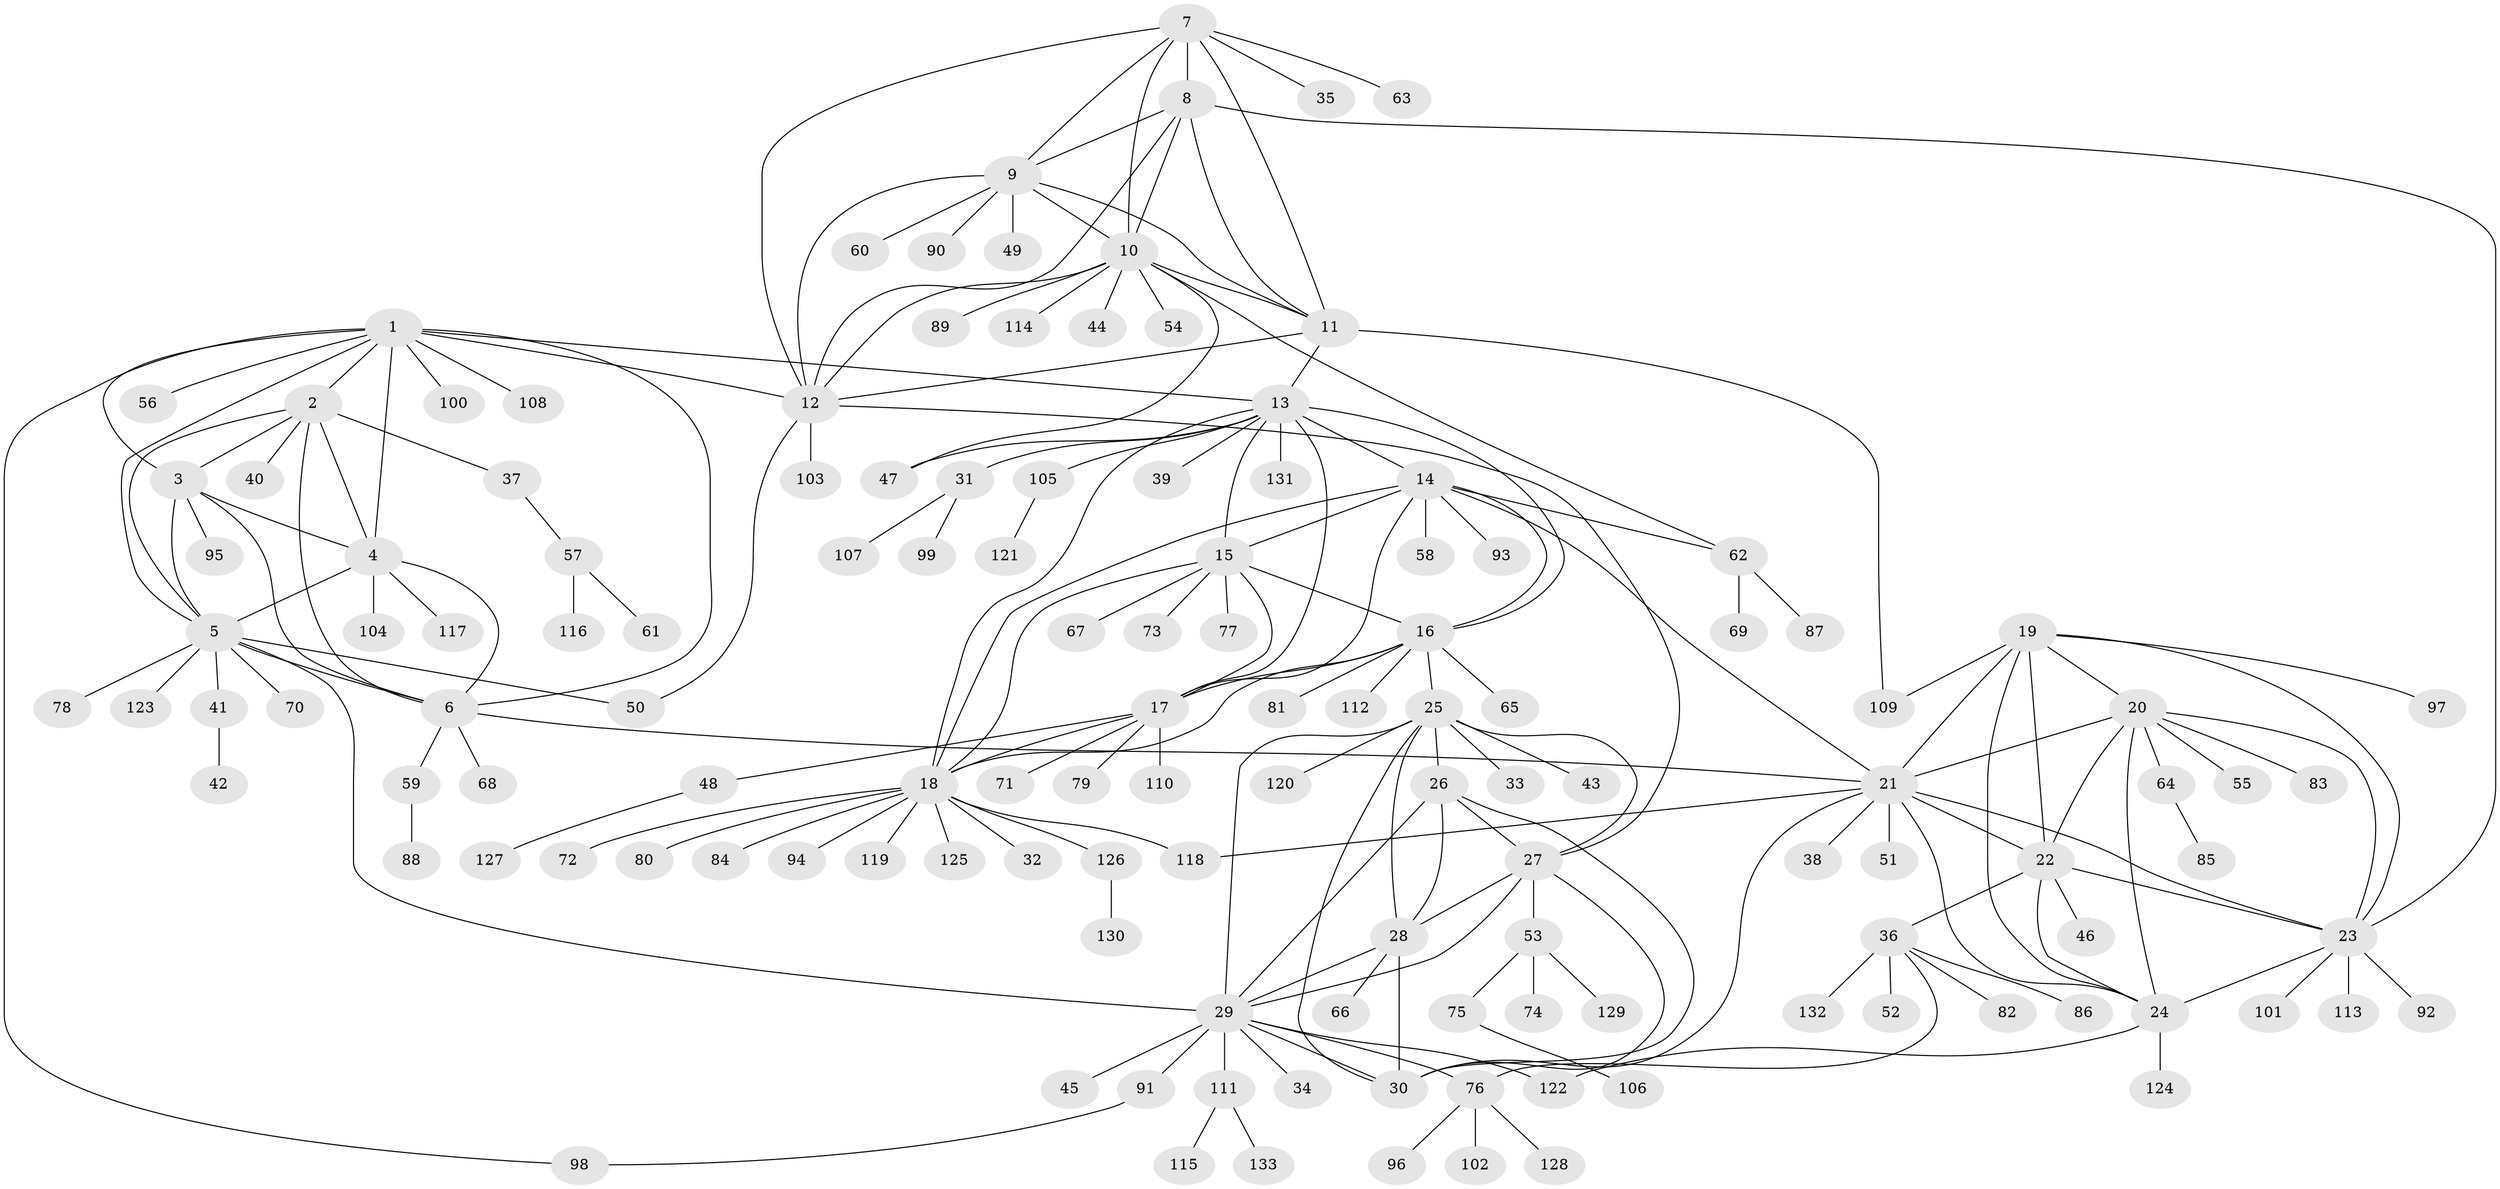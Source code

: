 // coarse degree distribution, {9: 0.019417475728155338, 7: 0.04854368932038835, 5: 0.02912621359223301, 18: 0.009708737864077669, 6: 0.06796116504854369, 10: 0.009708737864077669, 12: 0.019417475728155338, 11: 0.009708737864077669, 8: 0.009708737864077669, 13: 0.009708737864077669, 4: 0.02912621359223301, 3: 0.019417475728155338, 1: 0.6407766990291263, 2: 0.07766990291262135}
// Generated by graph-tools (version 1.1) at 2025/24/03/03/25 07:24:16]
// undirected, 133 vertices, 196 edges
graph export_dot {
graph [start="1"]
  node [color=gray90,style=filled];
  1;
  2;
  3;
  4;
  5;
  6;
  7;
  8;
  9;
  10;
  11;
  12;
  13;
  14;
  15;
  16;
  17;
  18;
  19;
  20;
  21;
  22;
  23;
  24;
  25;
  26;
  27;
  28;
  29;
  30;
  31;
  32;
  33;
  34;
  35;
  36;
  37;
  38;
  39;
  40;
  41;
  42;
  43;
  44;
  45;
  46;
  47;
  48;
  49;
  50;
  51;
  52;
  53;
  54;
  55;
  56;
  57;
  58;
  59;
  60;
  61;
  62;
  63;
  64;
  65;
  66;
  67;
  68;
  69;
  70;
  71;
  72;
  73;
  74;
  75;
  76;
  77;
  78;
  79;
  80;
  81;
  82;
  83;
  84;
  85;
  86;
  87;
  88;
  89;
  90;
  91;
  92;
  93;
  94;
  95;
  96;
  97;
  98;
  99;
  100;
  101;
  102;
  103;
  104;
  105;
  106;
  107;
  108;
  109;
  110;
  111;
  112;
  113;
  114;
  115;
  116;
  117;
  118;
  119;
  120;
  121;
  122;
  123;
  124;
  125;
  126;
  127;
  128;
  129;
  130;
  131;
  132;
  133;
  1 -- 2;
  1 -- 3;
  1 -- 4;
  1 -- 5;
  1 -- 6;
  1 -- 12;
  1 -- 13;
  1 -- 56;
  1 -- 98;
  1 -- 100;
  1 -- 108;
  2 -- 3;
  2 -- 4;
  2 -- 5;
  2 -- 6;
  2 -- 37;
  2 -- 40;
  3 -- 4;
  3 -- 5;
  3 -- 6;
  3 -- 95;
  4 -- 5;
  4 -- 6;
  4 -- 104;
  4 -- 117;
  5 -- 6;
  5 -- 29;
  5 -- 41;
  5 -- 50;
  5 -- 70;
  5 -- 78;
  5 -- 123;
  6 -- 21;
  6 -- 59;
  6 -- 68;
  7 -- 8;
  7 -- 9;
  7 -- 10;
  7 -- 11;
  7 -- 12;
  7 -- 35;
  7 -- 63;
  8 -- 9;
  8 -- 10;
  8 -- 11;
  8 -- 12;
  8 -- 23;
  9 -- 10;
  9 -- 11;
  9 -- 12;
  9 -- 49;
  9 -- 60;
  9 -- 90;
  10 -- 11;
  10 -- 12;
  10 -- 44;
  10 -- 47;
  10 -- 54;
  10 -- 62;
  10 -- 89;
  10 -- 114;
  11 -- 12;
  11 -- 13;
  11 -- 109;
  12 -- 27;
  12 -- 50;
  12 -- 103;
  13 -- 14;
  13 -- 15;
  13 -- 16;
  13 -- 17;
  13 -- 18;
  13 -- 31;
  13 -- 39;
  13 -- 47;
  13 -- 105;
  13 -- 131;
  14 -- 15;
  14 -- 16;
  14 -- 17;
  14 -- 18;
  14 -- 21;
  14 -- 58;
  14 -- 62;
  14 -- 93;
  15 -- 16;
  15 -- 17;
  15 -- 18;
  15 -- 67;
  15 -- 73;
  15 -- 77;
  16 -- 17;
  16 -- 18;
  16 -- 25;
  16 -- 65;
  16 -- 81;
  16 -- 112;
  17 -- 18;
  17 -- 48;
  17 -- 71;
  17 -- 79;
  17 -- 110;
  18 -- 32;
  18 -- 72;
  18 -- 80;
  18 -- 84;
  18 -- 94;
  18 -- 118;
  18 -- 119;
  18 -- 125;
  18 -- 126;
  19 -- 20;
  19 -- 21;
  19 -- 22;
  19 -- 23;
  19 -- 24;
  19 -- 97;
  19 -- 109;
  20 -- 21;
  20 -- 22;
  20 -- 23;
  20 -- 24;
  20 -- 55;
  20 -- 64;
  20 -- 83;
  21 -- 22;
  21 -- 23;
  21 -- 24;
  21 -- 30;
  21 -- 38;
  21 -- 51;
  21 -- 118;
  22 -- 23;
  22 -- 24;
  22 -- 36;
  22 -- 46;
  23 -- 24;
  23 -- 92;
  23 -- 101;
  23 -- 113;
  24 -- 122;
  24 -- 124;
  25 -- 26;
  25 -- 27;
  25 -- 28;
  25 -- 29;
  25 -- 30;
  25 -- 33;
  25 -- 43;
  25 -- 120;
  26 -- 27;
  26 -- 28;
  26 -- 29;
  26 -- 30;
  27 -- 28;
  27 -- 29;
  27 -- 30;
  27 -- 53;
  28 -- 29;
  28 -- 30;
  28 -- 66;
  29 -- 30;
  29 -- 34;
  29 -- 45;
  29 -- 76;
  29 -- 91;
  29 -- 111;
  29 -- 122;
  31 -- 99;
  31 -- 107;
  36 -- 52;
  36 -- 76;
  36 -- 82;
  36 -- 86;
  36 -- 132;
  37 -- 57;
  41 -- 42;
  48 -- 127;
  53 -- 74;
  53 -- 75;
  53 -- 129;
  57 -- 61;
  57 -- 116;
  59 -- 88;
  62 -- 69;
  62 -- 87;
  64 -- 85;
  75 -- 106;
  76 -- 96;
  76 -- 102;
  76 -- 128;
  91 -- 98;
  105 -- 121;
  111 -- 115;
  111 -- 133;
  126 -- 130;
}
